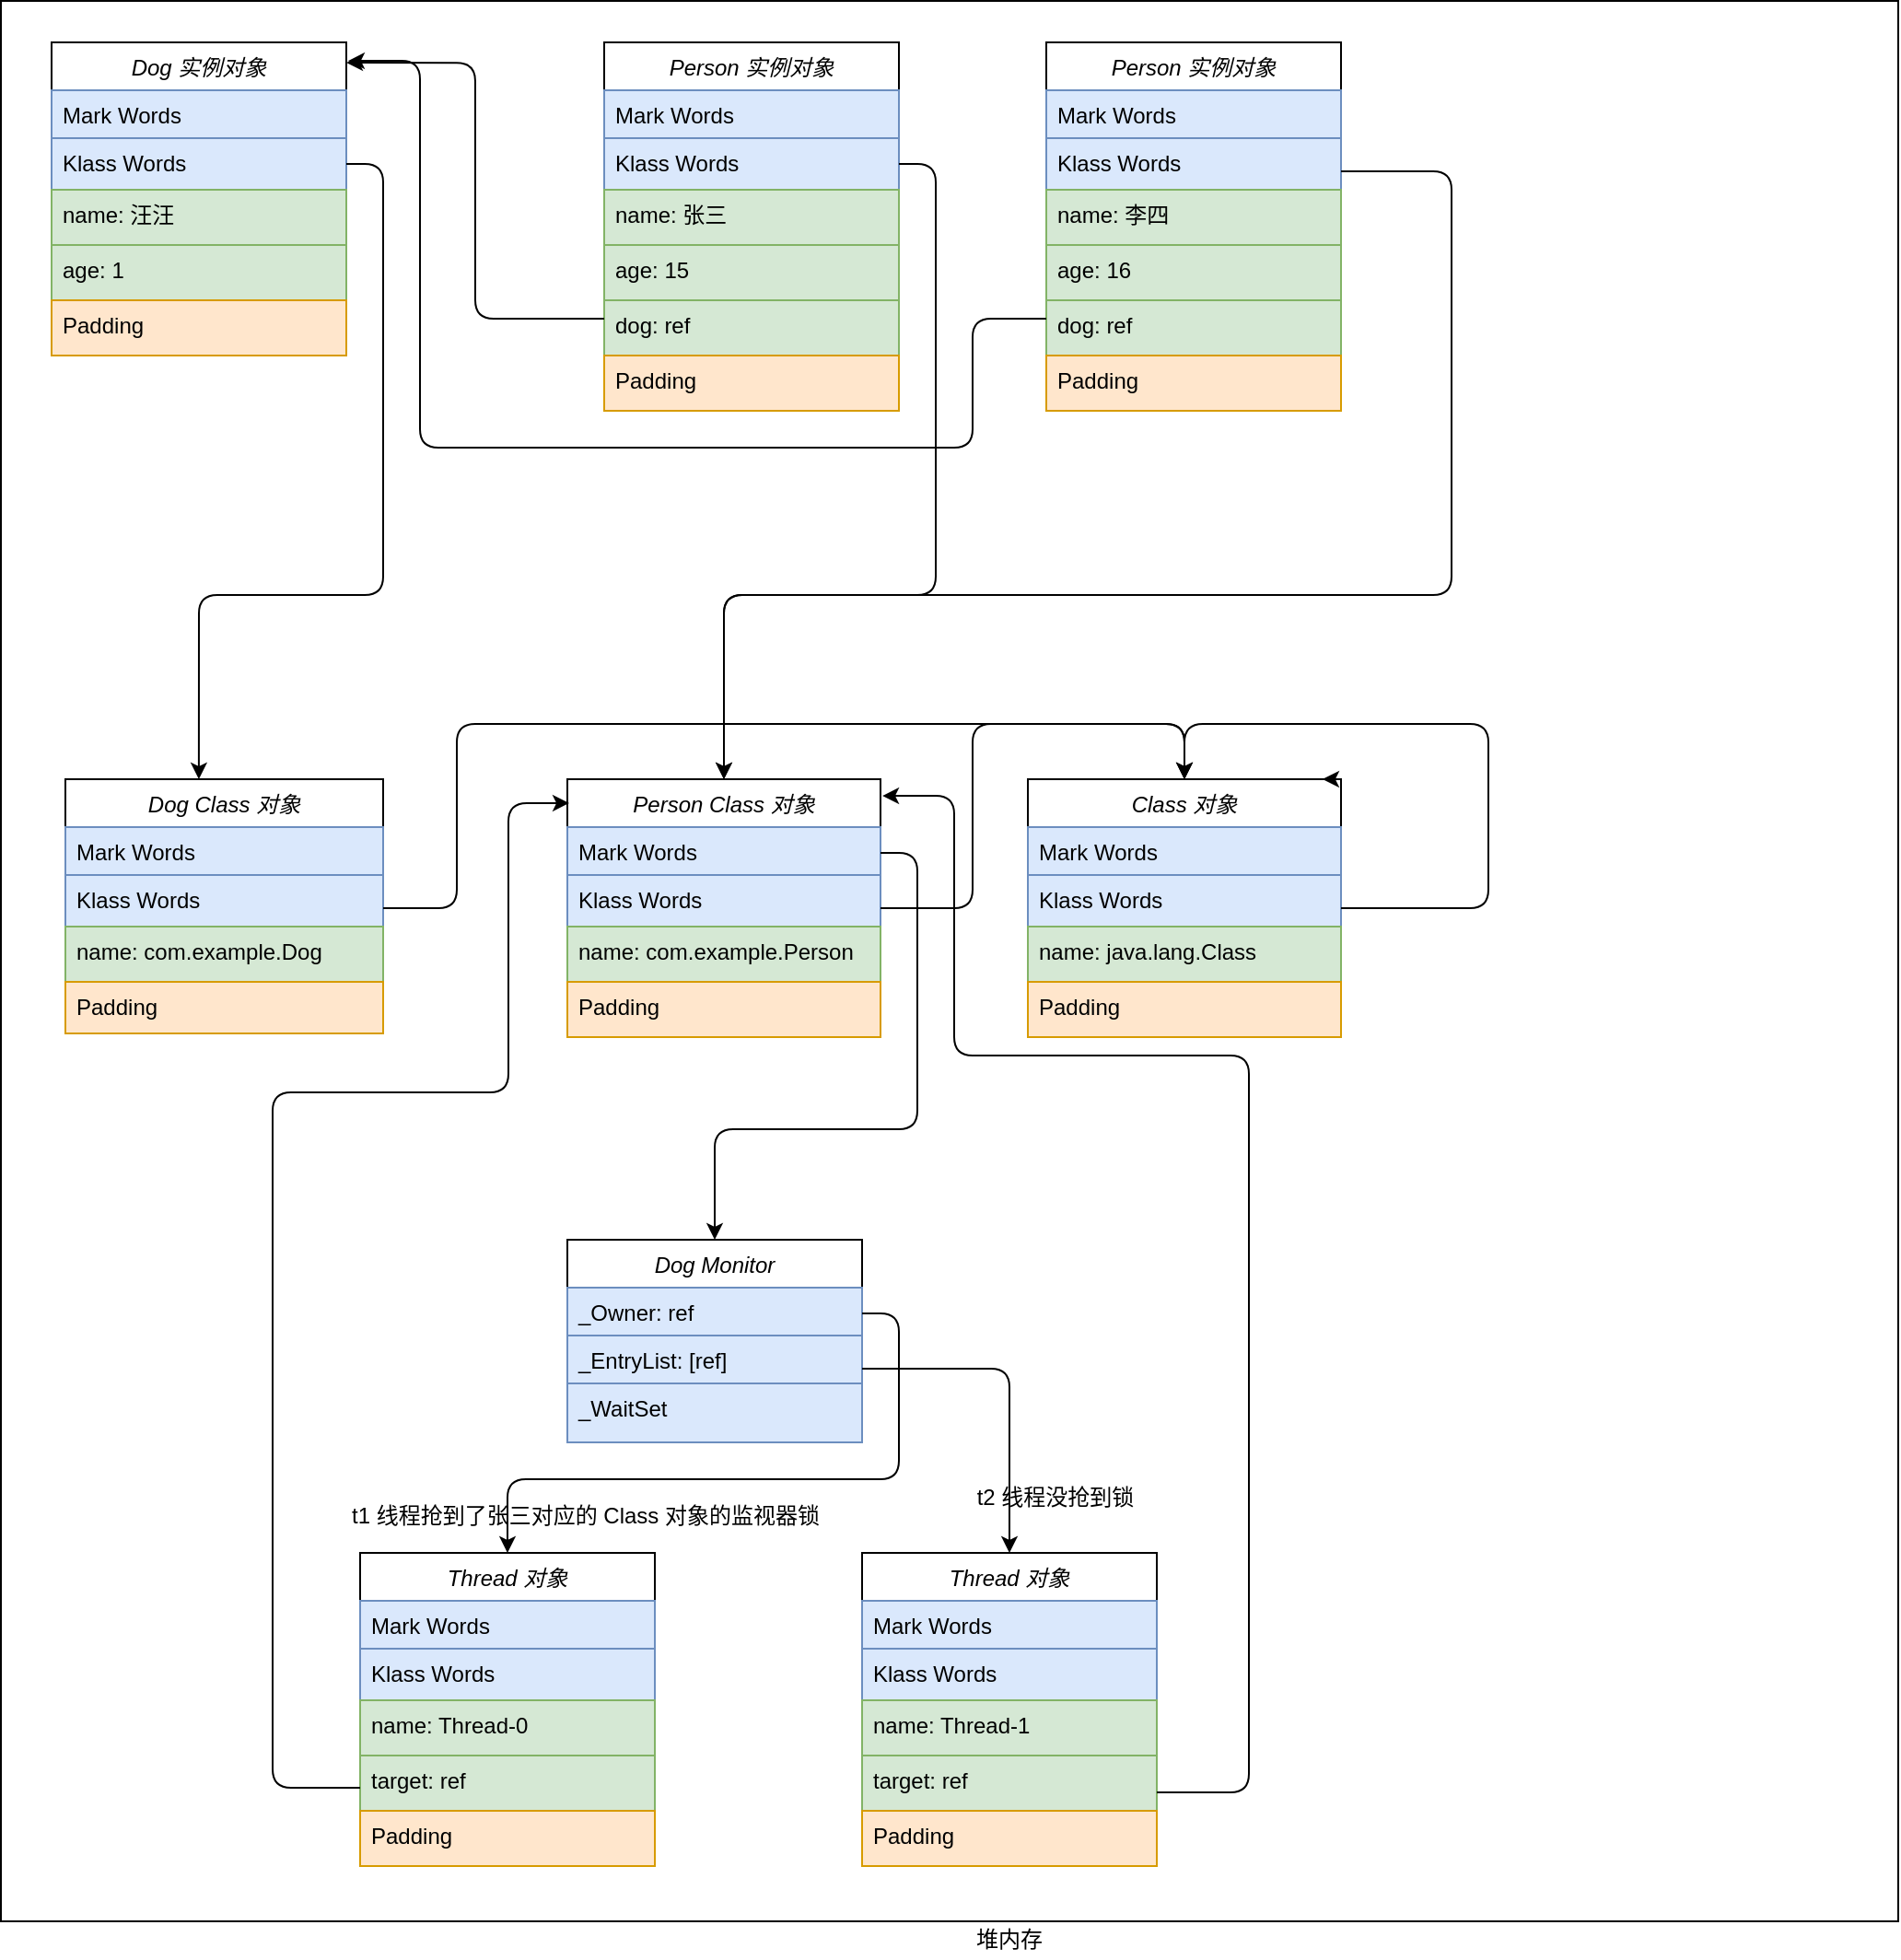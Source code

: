 <mxfile version="13.1.14" type="device" pages="2"><diagram id="DBVxF_tKTgpwkhZDailT" name="Page-2"><mxGraphModel dx="1102" dy="533" grid="1" gridSize="10" guides="1" tooltips="1" connect="1" arrows="1" fold="1" page="1" pageScale="1" pageWidth="1600" pageHeight="900" math="0" shadow="0"><root><mxCell id="lHelHsnZT-BcG7yWM8ZW-0"/><mxCell id="lHelHsnZT-BcG7yWM8ZW-1" parent="lHelHsnZT-BcG7yWM8ZW-0"/><mxCell id="lHelHsnZT-BcG7yWM8ZW-10" value="" style="rounded=0;whiteSpace=wrap;html=1;rotation=90;" parent="lHelHsnZT-BcG7yWM8ZW-1" vertex="1"><mxGeometry x="276.25" y="43.75" width="1042.5" height="1030" as="geometry"/></mxCell><mxCell id="nq__p9gzCYhoMsoxMmP9-8" value="Person 实例对象" style="swimlane;fontStyle=2;align=center;verticalAlign=top;childLayout=stackLayout;horizontal=1;startSize=26;horizontalStack=0;resizeParent=1;resizeLast=0;collapsible=1;marginBottom=0;rounded=0;shadow=0;strokeWidth=1;" parent="lHelHsnZT-BcG7yWM8ZW-1" vertex="1"><mxGeometry x="610" y="60" width="160" height="200" as="geometry"><mxRectangle x="230" y="140" width="160" height="26" as="alternateBounds"/></mxGeometry></mxCell><mxCell id="nq__p9gzCYhoMsoxMmP9-9" value="Mark Words" style="text;align=left;verticalAlign=top;spacingLeft=4;spacingRight=4;overflow=hidden;rotatable=0;points=[[0,0.5],[1,0.5]];portConstraint=eastwest;fillColor=#dae8fc;strokeColor=#6c8ebf;" parent="nq__p9gzCYhoMsoxMmP9-8" vertex="1"><mxGeometry y="26" width="160" height="26" as="geometry"/></mxCell><mxCell id="nq__p9gzCYhoMsoxMmP9-10" value="Klass Words" style="text;align=left;verticalAlign=top;spacingLeft=4;spacingRight=4;overflow=hidden;rotatable=0;points=[[0,0.5],[1,0.5]];portConstraint=eastwest;rounded=0;shadow=0;html=0;fillColor=#dae8fc;strokeColor=#6c8ebf;" parent="nq__p9gzCYhoMsoxMmP9-8" vertex="1"><mxGeometry y="52" width="160" height="28" as="geometry"/></mxCell><mxCell id="nq__p9gzCYhoMsoxMmP9-11" value="name: 张三" style="text;align=left;verticalAlign=top;spacingLeft=4;spacingRight=4;overflow=hidden;rotatable=0;points=[[0,0.5],[1,0.5]];portConstraint=eastwest;fillColor=#d5e8d4;strokeColor=#82b366;" parent="nq__p9gzCYhoMsoxMmP9-8" vertex="1"><mxGeometry y="80" width="160" height="30" as="geometry"/></mxCell><mxCell id="VQSn1GvNq1iIDGADg64m-19" value="Person 实例对象" style="swimlane;fontStyle=2;align=center;verticalAlign=top;childLayout=stackLayout;horizontal=1;startSize=26;horizontalStack=0;resizeParent=1;resizeLast=0;collapsible=1;marginBottom=0;rounded=0;shadow=0;strokeWidth=1;" vertex="1" parent="lHelHsnZT-BcG7yWM8ZW-1"><mxGeometry x="850" y="60" width="160" height="200" as="geometry"><mxRectangle x="230" y="140" width="160" height="26" as="alternateBounds"/></mxGeometry></mxCell><mxCell id="VQSn1GvNq1iIDGADg64m-20" value="Mark Words" style="text;align=left;verticalAlign=top;spacingLeft=4;spacingRight=4;overflow=hidden;rotatable=0;points=[[0,0.5],[1,0.5]];portConstraint=eastwest;fillColor=#dae8fc;strokeColor=#6c8ebf;" vertex="1" parent="VQSn1GvNq1iIDGADg64m-19"><mxGeometry y="26" width="160" height="26" as="geometry"/></mxCell><mxCell id="VQSn1GvNq1iIDGADg64m-21" value="Klass Words" style="text;align=left;verticalAlign=top;spacingLeft=4;spacingRight=4;overflow=hidden;rotatable=0;points=[[0,0.5],[1,0.5]];portConstraint=eastwest;rounded=0;shadow=0;html=0;fillColor=#dae8fc;strokeColor=#6c8ebf;" vertex="1" parent="VQSn1GvNq1iIDGADg64m-19"><mxGeometry y="52" width="160" height="28" as="geometry"/></mxCell><mxCell id="VQSn1GvNq1iIDGADg64m-22" value="name: 李四" style="text;align=left;verticalAlign=top;spacingLeft=4;spacingRight=4;overflow=hidden;rotatable=0;points=[[0,0.5],[1,0.5]];portConstraint=eastwest;fillColor=#d5e8d4;strokeColor=#82b366;" vertex="1" parent="VQSn1GvNq1iIDGADg64m-19"><mxGeometry y="80" width="160" height="30" as="geometry"/></mxCell><mxCell id="lHelHsnZT-BcG7yWM8ZW-30" value="堆内存" style="text;html=1;strokeColor=none;fillColor=none;align=center;verticalAlign=middle;whiteSpace=wrap;rounded=0;" parent="lHelHsnZT-BcG7yWM8ZW-1" vertex="1"><mxGeometry x="800" y="1080" width="60" height="20" as="geometry"/></mxCell><mxCell id="nq__p9gzCYhoMsoxMmP9-0" value="Dog 实例对象" style="swimlane;fontStyle=2;align=center;verticalAlign=top;childLayout=stackLayout;horizontal=1;startSize=26;horizontalStack=0;resizeParent=1;resizeLast=0;collapsible=1;marginBottom=0;rounded=0;shadow=0;strokeWidth=1;" parent="lHelHsnZT-BcG7yWM8ZW-1" vertex="1"><mxGeometry x="310" y="60" width="160" height="170" as="geometry"><mxRectangle x="230" y="140" width="160" height="26" as="alternateBounds"/></mxGeometry></mxCell><mxCell id="nq__p9gzCYhoMsoxMmP9-1" value="Mark Words" style="text;align=left;verticalAlign=top;spacingLeft=4;spacingRight=4;overflow=hidden;rotatable=0;points=[[0,0.5],[1,0.5]];portConstraint=eastwest;fillColor=#dae8fc;strokeColor=#6c8ebf;" parent="nq__p9gzCYhoMsoxMmP9-0" vertex="1"><mxGeometry y="26" width="160" height="26" as="geometry"/></mxCell><mxCell id="nq__p9gzCYhoMsoxMmP9-2" value="Klass Words" style="text;align=left;verticalAlign=top;spacingLeft=4;spacingRight=4;overflow=hidden;rotatable=0;points=[[0,0.5],[1,0.5]];portConstraint=eastwest;rounded=0;shadow=0;html=0;fillColor=#dae8fc;strokeColor=#6c8ebf;" parent="nq__p9gzCYhoMsoxMmP9-0" vertex="1"><mxGeometry y="52" width="160" height="28" as="geometry"/></mxCell><mxCell id="E8GZ65CvNSvYNaj-9JMb-7" value="name: 汪汪" style="text;align=left;verticalAlign=top;spacingLeft=4;spacingRight=4;overflow=hidden;rotatable=0;points=[[0,0.5],[1,0.5]];portConstraint=eastwest;fillColor=#d5e8d4;strokeColor=#82b366;" parent="lHelHsnZT-BcG7yWM8ZW-1" vertex="1"><mxGeometry x="310" y="140" width="160" height="30" as="geometry"/></mxCell><mxCell id="E8GZ65CvNSvYNaj-9JMb-9" value="age: 1" style="text;align=left;verticalAlign=top;spacingLeft=4;spacingRight=4;overflow=hidden;rotatable=0;points=[[0,0.5],[1,0.5]];portConstraint=eastwest;fillColor=#d5e8d4;strokeColor=#82b366;" parent="lHelHsnZT-BcG7yWM8ZW-1" vertex="1"><mxGeometry x="310" y="170" width="160" height="30" as="geometry"/></mxCell><mxCell id="E8GZ65CvNSvYNaj-9JMb-10" value="Padding" style="text;align=left;verticalAlign=top;spacingLeft=4;spacingRight=4;overflow=hidden;rotatable=0;points=[[0,0.5],[1,0.5]];portConstraint=eastwest;fillColor=#ffe6cc;strokeColor=#d79b00;" parent="lHelHsnZT-BcG7yWM8ZW-1" vertex="1"><mxGeometry x="310" y="200" width="160" height="30" as="geometry"/></mxCell><mxCell id="E8GZ65CvNSvYNaj-9JMb-11" value="age: 15" style="text;align=left;verticalAlign=top;spacingLeft=4;spacingRight=4;overflow=hidden;rotatable=0;points=[[0,0.5],[1,0.5]];portConstraint=eastwest;fillColor=#d5e8d4;strokeColor=#82b366;" parent="lHelHsnZT-BcG7yWM8ZW-1" vertex="1"><mxGeometry x="610" y="170" width="160" height="30" as="geometry"/></mxCell><mxCell id="E8GZ65CvNSvYNaj-9JMb-12" value="dog: ref" style="text;align=left;verticalAlign=top;spacingLeft=4;spacingRight=4;overflow=hidden;rotatable=0;points=[[0,0.5],[1,0.5]];portConstraint=eastwest;fillColor=#d5e8d4;strokeColor=#82b366;" parent="lHelHsnZT-BcG7yWM8ZW-1" vertex="1"><mxGeometry x="610" y="200" width="160" height="30" as="geometry"/></mxCell><mxCell id="E8GZ65CvNSvYNaj-9JMb-13" value="Padding" style="text;align=left;verticalAlign=top;spacingLeft=4;spacingRight=4;overflow=hidden;rotatable=0;points=[[0,0.5],[1,0.5]];portConstraint=eastwest;fillColor=#ffe6cc;strokeColor=#d79b00;" parent="lHelHsnZT-BcG7yWM8ZW-1" vertex="1"><mxGeometry x="610" y="230" width="160" height="30" as="geometry"/></mxCell><mxCell id="VQSn1GvNq1iIDGADg64m-2" value="Dog Class 对象" style="swimlane;fontStyle=2;align=center;verticalAlign=top;childLayout=stackLayout;horizontal=1;startSize=26;horizontalStack=0;resizeParent=1;resizeLast=0;collapsible=1;marginBottom=0;rounded=0;shadow=0;strokeWidth=1;" vertex="1" parent="lHelHsnZT-BcG7yWM8ZW-1"><mxGeometry x="317.5" y="460" width="172.5" height="110" as="geometry"><mxRectangle x="230" y="140" width="160" height="26" as="alternateBounds"/></mxGeometry></mxCell><mxCell id="VQSn1GvNq1iIDGADg64m-3" value="Mark Words" style="text;align=left;verticalAlign=top;spacingLeft=4;spacingRight=4;overflow=hidden;rotatable=0;points=[[0,0.5],[1,0.5]];portConstraint=eastwest;fillColor=#dae8fc;strokeColor=#6c8ebf;" vertex="1" parent="VQSn1GvNq1iIDGADg64m-2"><mxGeometry y="26" width="172.5" height="26" as="geometry"/></mxCell><mxCell id="VQSn1GvNq1iIDGADg64m-5" value="Klass Words" style="text;align=left;verticalAlign=top;spacingLeft=4;spacingRight=4;overflow=hidden;rotatable=0;points=[[0,0.5],[1,0.5]];portConstraint=eastwest;fillColor=#dae8fc;strokeColor=#6c8ebf;" vertex="1" parent="VQSn1GvNq1iIDGADg64m-2"><mxGeometry y="52" width="172.5" height="30" as="geometry"/></mxCell><mxCell id="VQSn1GvNq1iIDGADg64m-6" value="name: com.example.Dog" style="text;align=left;verticalAlign=top;spacingLeft=4;spacingRight=4;overflow=hidden;rotatable=0;points=[[0,0.5],[1,0.5]];portConstraint=eastwest;fillColor=#d5e8d4;strokeColor=#82b366;" vertex="1" parent="lHelHsnZT-BcG7yWM8ZW-1"><mxGeometry x="317.5" y="540" width="172.5" height="30" as="geometry"/></mxCell><mxCell id="VQSn1GvNq1iIDGADg64m-11" value="Person Class 对象" style="swimlane;fontStyle=2;align=center;verticalAlign=top;childLayout=stackLayout;horizontal=1;startSize=26;horizontalStack=0;resizeParent=1;resizeLast=0;collapsible=1;marginBottom=0;rounded=0;shadow=0;strokeWidth=1;" vertex="1" parent="lHelHsnZT-BcG7yWM8ZW-1"><mxGeometry x="590" y="460" width="170" height="110" as="geometry"><mxRectangle x="230" y="140" width="160" height="26" as="alternateBounds"/></mxGeometry></mxCell><mxCell id="VQSn1GvNq1iIDGADg64m-12" value="Mark Words" style="text;align=left;verticalAlign=top;spacingLeft=4;spacingRight=4;overflow=hidden;rotatable=0;points=[[0,0.5],[1,0.5]];portConstraint=eastwest;fillColor=#dae8fc;strokeColor=#6c8ebf;" vertex="1" parent="VQSn1GvNq1iIDGADg64m-11"><mxGeometry y="26" width="170" height="26" as="geometry"/></mxCell><mxCell id="VQSn1GvNq1iIDGADg64m-13" value="Klass Words" style="text;align=left;verticalAlign=top;spacingLeft=4;spacingRight=4;overflow=hidden;rotatable=0;points=[[0,0.5],[1,0.5]];portConstraint=eastwest;fillColor=#dae8fc;strokeColor=#6c8ebf;" vertex="1" parent="VQSn1GvNq1iIDGADg64m-11"><mxGeometry y="52" width="170" height="30" as="geometry"/></mxCell><mxCell id="VQSn1GvNq1iIDGADg64m-14" value="name: com.example.Person" style="text;align=left;verticalAlign=top;spacingLeft=4;spacingRight=4;overflow=hidden;rotatable=0;points=[[0,0.5],[1,0.5]];portConstraint=eastwest;fillColor=#d5e8d4;strokeColor=#82b366;" vertex="1" parent="lHelHsnZT-BcG7yWM8ZW-1"><mxGeometry x="590" y="540" width="170" height="30" as="geometry"/></mxCell><mxCell id="VQSn1GvNq1iIDGADg64m-23" value="age: 16" style="text;align=left;verticalAlign=top;spacingLeft=4;spacingRight=4;overflow=hidden;rotatable=0;points=[[0,0.5],[1,0.5]];portConstraint=eastwest;fillColor=#d5e8d4;strokeColor=#82b366;" vertex="1" parent="lHelHsnZT-BcG7yWM8ZW-1"><mxGeometry x="850" y="170" width="160" height="30" as="geometry"/></mxCell><mxCell id="VQSn1GvNq1iIDGADg64m-24" value="dog: ref" style="text;align=left;verticalAlign=top;spacingLeft=4;spacingRight=4;overflow=hidden;rotatable=0;points=[[0,0.5],[1,0.5]];portConstraint=eastwest;fillColor=#d5e8d4;strokeColor=#82b366;" vertex="1" parent="lHelHsnZT-BcG7yWM8ZW-1"><mxGeometry x="850" y="200" width="160" height="30" as="geometry"/></mxCell><mxCell id="VQSn1GvNq1iIDGADg64m-25" value="Padding" style="text;align=left;verticalAlign=top;spacingLeft=4;spacingRight=4;overflow=hidden;rotatable=0;points=[[0,0.5],[1,0.5]];portConstraint=eastwest;fillColor=#ffe6cc;strokeColor=#d79b00;" vertex="1" parent="lHelHsnZT-BcG7yWM8ZW-1"><mxGeometry x="850" y="230" width="160" height="30" as="geometry"/></mxCell><mxCell id="VQSn1GvNq1iIDGADg64m-26" value="" style="edgeStyle=segmentEdgeStyle;endArrow=classic;html=1;entryX=1;entryY=0.065;entryDx=0;entryDy=0;entryPerimeter=0;exitX=0;exitY=0.75;exitDx=0;exitDy=0;" edge="1" parent="lHelHsnZT-BcG7yWM8ZW-1" source="nq__p9gzCYhoMsoxMmP9-8" target="nq__p9gzCYhoMsoxMmP9-0"><mxGeometry width="50" height="50" relative="1" as="geometry"><mxPoint x="510" y="220" as="sourcePoint"/><mxPoint x="560" y="170" as="targetPoint"/><Array as="points"><mxPoint x="540" y="210"/><mxPoint x="540" y="71"/></Array></mxGeometry></mxCell><mxCell id="VQSn1GvNq1iIDGADg64m-27" value="" style="edgeStyle=segmentEdgeStyle;endArrow=classic;html=1;entryX=1.006;entryY=0.059;entryDx=0;entryDy=0;entryPerimeter=0;exitX=0;exitY=0.75;exitDx=0;exitDy=0;" edge="1" parent="lHelHsnZT-BcG7yWM8ZW-1" source="VQSn1GvNq1iIDGADg64m-19" target="nq__p9gzCYhoMsoxMmP9-0"><mxGeometry width="50" height="50" relative="1" as="geometry"><mxPoint x="680" y="330" as="sourcePoint"/><mxPoint x="730" y="280" as="targetPoint"/><Array as="points"><mxPoint x="810" y="210"/><mxPoint x="810" y="280"/><mxPoint x="510" y="280"/><mxPoint x="510" y="70"/></Array></mxGeometry></mxCell><mxCell id="VQSn1GvNq1iIDGADg64m-28" value="" style="edgeStyle=segmentEdgeStyle;endArrow=classic;html=1;exitX=1;exitY=0.5;exitDx=0;exitDy=0;entryX=0.42;entryY=0;entryDx=0;entryDy=0;entryPerimeter=0;" edge="1" parent="lHelHsnZT-BcG7yWM8ZW-1" source="nq__p9gzCYhoMsoxMmP9-2" target="VQSn1GvNq1iIDGADg64m-2"><mxGeometry width="50" height="50" relative="1" as="geometry"><mxPoint x="710" y="390" as="sourcePoint"/><mxPoint x="760" y="340" as="targetPoint"/><Array as="points"><mxPoint x="490" y="126"/><mxPoint x="490" y="360"/><mxPoint x="390" y="360"/></Array></mxGeometry></mxCell><mxCell id="VQSn1GvNq1iIDGADg64m-29" value="" style="edgeStyle=segmentEdgeStyle;endArrow=classic;html=1;exitX=1;exitY=0.5;exitDx=0;exitDy=0;entryX=0.5;entryY=0;entryDx=0;entryDy=0;" edge="1" parent="lHelHsnZT-BcG7yWM8ZW-1" source="nq__p9gzCYhoMsoxMmP9-10" target="VQSn1GvNq1iIDGADg64m-11"><mxGeometry width="50" height="50" relative="1" as="geometry"><mxPoint x="795" y="350" as="sourcePoint"/><mxPoint x="840" y="300" as="targetPoint"/><Array as="points"><mxPoint x="790" y="126"/><mxPoint x="790" y="360"/><mxPoint x="675" y="360"/></Array></mxGeometry></mxCell><mxCell id="VQSn1GvNq1iIDGADg64m-30" value="" style="edgeStyle=segmentEdgeStyle;endArrow=classic;html=1;entryX=0.5;entryY=0;entryDx=0;entryDy=0;" edge="1" parent="lHelHsnZT-BcG7yWM8ZW-1" target="VQSn1GvNq1iIDGADg64m-11"><mxGeometry width="50" height="50" relative="1" as="geometry"><mxPoint x="1010" y="130" as="sourcePoint"/><mxPoint x="1060" y="80" as="targetPoint"/><Array as="points"><mxPoint x="1070" y="130"/><mxPoint x="1070" y="360"/><mxPoint x="675" y="360"/></Array></mxGeometry></mxCell><mxCell id="VQSn1GvNq1iIDGADg64m-31" value="Padding" style="text;align=left;verticalAlign=top;spacingLeft=4;spacingRight=4;overflow=hidden;rotatable=0;points=[[0,0.5],[1,0.5]];portConstraint=eastwest;rounded=0;shadow=0;html=0;fillColor=#ffe6cc;strokeColor=#d79b00;" vertex="1" parent="lHelHsnZT-BcG7yWM8ZW-1"><mxGeometry x="317.5" y="570" width="172.5" height="28" as="geometry"/></mxCell><mxCell id="VQSn1GvNq1iIDGADg64m-32" value="Padding" style="text;align=left;verticalAlign=top;spacingLeft=4;spacingRight=4;overflow=hidden;rotatable=0;points=[[0,0.5],[1,0.5]];portConstraint=eastwest;fillColor=#ffe6cc;strokeColor=#d79b00;" vertex="1" parent="lHelHsnZT-BcG7yWM8ZW-1"><mxGeometry x="590" y="570" width="170" height="30" as="geometry"/></mxCell><mxCell id="VQSn1GvNq1iIDGADg64m-33" value="Class 对象" style="swimlane;fontStyle=2;align=center;verticalAlign=top;childLayout=stackLayout;horizontal=1;startSize=26;horizontalStack=0;resizeParent=1;resizeLast=0;collapsible=1;marginBottom=0;rounded=0;shadow=0;strokeWidth=1;" vertex="1" parent="lHelHsnZT-BcG7yWM8ZW-1"><mxGeometry x="840" y="460" width="170" height="110" as="geometry"><mxRectangle x="230" y="140" width="160" height="26" as="alternateBounds"/></mxGeometry></mxCell><mxCell id="VQSn1GvNq1iIDGADg64m-34" value="Mark Words" style="text;align=left;verticalAlign=top;spacingLeft=4;spacingRight=4;overflow=hidden;rotatable=0;points=[[0,0.5],[1,0.5]];portConstraint=eastwest;fillColor=#dae8fc;strokeColor=#6c8ebf;" vertex="1" parent="VQSn1GvNq1iIDGADg64m-33"><mxGeometry y="26" width="170" height="26" as="geometry"/></mxCell><mxCell id="VQSn1GvNq1iIDGADg64m-35" value="Klass Words" style="text;align=left;verticalAlign=top;spacingLeft=4;spacingRight=4;overflow=hidden;rotatable=0;points=[[0,0.5],[1,0.5]];portConstraint=eastwest;fillColor=#dae8fc;strokeColor=#6c8ebf;" vertex="1" parent="VQSn1GvNq1iIDGADg64m-33"><mxGeometry y="52" width="170" height="30" as="geometry"/></mxCell><mxCell id="VQSn1GvNq1iIDGADg64m-36" value="name: java.lang.Class" style="text;align=left;verticalAlign=top;spacingLeft=4;spacingRight=4;overflow=hidden;rotatable=0;points=[[0,0.5],[1,0.5]];portConstraint=eastwest;fillColor=#d5e8d4;strokeColor=#82b366;" vertex="1" parent="lHelHsnZT-BcG7yWM8ZW-1"><mxGeometry x="840" y="540" width="170" height="30" as="geometry"/></mxCell><mxCell id="VQSn1GvNq1iIDGADg64m-37" value="Padding" style="text;align=left;verticalAlign=top;spacingLeft=4;spacingRight=4;overflow=hidden;rotatable=0;points=[[0,0.5],[1,0.5]];portConstraint=eastwest;fillColor=#ffe6cc;strokeColor=#d79b00;" vertex="1" parent="lHelHsnZT-BcG7yWM8ZW-1"><mxGeometry x="840" y="570" width="170" height="30" as="geometry"/></mxCell><mxCell id="VQSn1GvNq1iIDGADg64m-38" value="" style="edgeStyle=segmentEdgeStyle;endArrow=classic;html=1;entryX=0.5;entryY=0;entryDx=0;entryDy=0;" edge="1" parent="lHelHsnZT-BcG7yWM8ZW-1" target="VQSn1GvNq1iIDGADg64m-33"><mxGeometry width="50" height="50" relative="1" as="geometry"><mxPoint x="490" y="530" as="sourcePoint"/><mxPoint x="540" y="480" as="targetPoint"/><Array as="points"><mxPoint x="530" y="530"/><mxPoint x="530" y="430"/><mxPoint x="925" y="430"/></Array></mxGeometry></mxCell><mxCell id="VQSn1GvNq1iIDGADg64m-39" value="" style="edgeStyle=segmentEdgeStyle;endArrow=classic;html=1;entryX=0.5;entryY=0;entryDx=0;entryDy=0;" edge="1" parent="lHelHsnZT-BcG7yWM8ZW-1" target="VQSn1GvNq1iIDGADg64m-33"><mxGeometry width="50" height="50" relative="1" as="geometry"><mxPoint x="760" y="530" as="sourcePoint"/><mxPoint x="810" y="480" as="targetPoint"/><Array as="points"><mxPoint x="810" y="530"/><mxPoint x="810" y="430"/><mxPoint x="925" y="430"/></Array></mxGeometry></mxCell><mxCell id="VQSn1GvNq1iIDGADg64m-40" value="" style="edgeStyle=segmentEdgeStyle;endArrow=classic;html=1;entryX=0.5;entryY=0;entryDx=0;entryDy=0;" edge="1" parent="lHelHsnZT-BcG7yWM8ZW-1" target="VQSn1GvNq1iIDGADg64m-33"><mxGeometry width="50" height="50" relative="1" as="geometry"><mxPoint x="1010" y="530" as="sourcePoint"/><mxPoint x="1060" y="480" as="targetPoint"/><Array as="points"><mxPoint x="1090" y="530"/><mxPoint x="1090" y="430"/><mxPoint x="925" y="430"/></Array></mxGeometry></mxCell><mxCell id="VQSn1GvNq1iIDGADg64m-46" value="Dog Monitor" style="swimlane;fontStyle=2;align=center;verticalAlign=top;childLayout=stackLayout;horizontal=1;startSize=26;horizontalStack=0;resizeParent=1;resizeLast=0;collapsible=1;marginBottom=0;rounded=0;shadow=0;strokeWidth=1;" vertex="1" parent="lHelHsnZT-BcG7yWM8ZW-1"><mxGeometry x="590" y="710" width="160" height="110" as="geometry"><mxRectangle x="230" y="140" width="160" height="26" as="alternateBounds"/></mxGeometry></mxCell><mxCell id="VQSn1GvNq1iIDGADg64m-47" value="_Owner: ref" style="text;align=left;verticalAlign=top;spacingLeft=4;spacingRight=4;overflow=hidden;rotatable=0;points=[[0,0.5],[1,0.5]];portConstraint=eastwest;fillColor=#dae8fc;strokeColor=#6c8ebf;" vertex="1" parent="VQSn1GvNq1iIDGADg64m-46"><mxGeometry y="26" width="160" height="26" as="geometry"/></mxCell><mxCell id="VQSn1GvNq1iIDGADg64m-48" value="_EntryList: [ref]" style="text;align=left;verticalAlign=top;spacingLeft=4;spacingRight=4;overflow=hidden;rotatable=0;points=[[0,0.5],[1,0.5]];portConstraint=eastwest;rounded=0;shadow=0;html=0;fillColor=#dae8fc;strokeColor=#6c8ebf;" vertex="1" parent="VQSn1GvNq1iIDGADg64m-46"><mxGeometry y="52" width="160" height="26" as="geometry"/></mxCell><mxCell id="VQSn1GvNq1iIDGADg64m-49" value="_WaitSet" style="text;align=left;verticalAlign=top;spacingLeft=4;spacingRight=4;overflow=hidden;rotatable=0;points=[[0,0.5],[1,0.5]];portConstraint=eastwest;rounded=0;shadow=0;html=0;fillColor=#dae8fc;strokeColor=#6c8ebf;" vertex="1" parent="VQSn1GvNq1iIDGADg64m-46"><mxGeometry y="78" width="160" height="32" as="geometry"/></mxCell><mxCell id="VQSn1GvNq1iIDGADg64m-55" value="" style="edgeStyle=segmentEdgeStyle;endArrow=classic;html=1;entryX=0.5;entryY=0;entryDx=0;entryDy=0;" edge="1" parent="lHelHsnZT-BcG7yWM8ZW-1" target="VQSn1GvNq1iIDGADg64m-46"><mxGeometry width="50" height="50" relative="1" as="geometry"><mxPoint x="760" y="500" as="sourcePoint"/><mxPoint x="810" y="450" as="targetPoint"/><Array as="points"><mxPoint x="780" y="500"/><mxPoint x="780" y="650"/><mxPoint x="670" y="650"/></Array></mxGeometry></mxCell><mxCell id="VQSn1GvNq1iIDGADg64m-58" value="Thread 对象" style="swimlane;fontStyle=2;align=center;verticalAlign=top;childLayout=stackLayout;horizontal=1;startSize=26;horizontalStack=0;resizeParent=1;resizeLast=0;collapsible=1;marginBottom=0;rounded=0;shadow=0;strokeWidth=1;" vertex="1" parent="lHelHsnZT-BcG7yWM8ZW-1"><mxGeometry x="477.5" y="880" width="160" height="170" as="geometry"><mxRectangle x="230" y="140" width="160" height="26" as="alternateBounds"/></mxGeometry></mxCell><mxCell id="VQSn1GvNq1iIDGADg64m-59" value="Mark Words" style="text;align=left;verticalAlign=top;spacingLeft=4;spacingRight=4;overflow=hidden;rotatable=0;points=[[0,0.5],[1,0.5]];portConstraint=eastwest;fillColor=#dae8fc;strokeColor=#6c8ebf;" vertex="1" parent="VQSn1GvNq1iIDGADg64m-58"><mxGeometry y="26" width="160" height="26" as="geometry"/></mxCell><mxCell id="VQSn1GvNq1iIDGADg64m-60" value="Klass Words" style="text;align=left;verticalAlign=top;spacingLeft=4;spacingRight=4;overflow=hidden;rotatable=0;points=[[0,0.5],[1,0.5]];portConstraint=eastwest;rounded=0;shadow=0;html=0;fillColor=#dae8fc;strokeColor=#6c8ebf;" vertex="1" parent="VQSn1GvNq1iIDGADg64m-58"><mxGeometry y="52" width="160" height="28" as="geometry"/></mxCell><mxCell id="VQSn1GvNq1iIDGADg64m-61" value="name: Thread-0" style="text;align=left;verticalAlign=top;spacingLeft=4;spacingRight=4;overflow=hidden;rotatable=0;points=[[0,0.5],[1,0.5]];portConstraint=eastwest;rounded=0;shadow=0;html=0;fillColor=#d5e8d4;strokeColor=#82b366;" vertex="1" parent="lHelHsnZT-BcG7yWM8ZW-1"><mxGeometry x="477.5" y="960" width="160" height="30" as="geometry"/></mxCell><mxCell id="VQSn1GvNq1iIDGADg64m-62" value="target: ref" style="text;align=left;verticalAlign=top;spacingLeft=4;spacingRight=4;overflow=hidden;rotatable=0;points=[[0,0.5],[1,0.5]];portConstraint=eastwest;rounded=0;shadow=0;html=0;fillColor=#d5e8d4;strokeColor=#82b366;" vertex="1" parent="lHelHsnZT-BcG7yWM8ZW-1"><mxGeometry x="477.5" y="990" width="160" height="30" as="geometry"/></mxCell><mxCell id="VQSn1GvNq1iIDGADg64m-63" value="Padding" style="text;align=left;verticalAlign=top;spacingLeft=4;spacingRight=4;overflow=hidden;rotatable=0;points=[[0,0.5],[1,0.5]];portConstraint=eastwest;rounded=0;shadow=0;html=0;fillColor=#ffe6cc;strokeColor=#d79b00;" vertex="1" parent="lHelHsnZT-BcG7yWM8ZW-1"><mxGeometry x="477.5" y="1020" width="160" height="30" as="geometry"/></mxCell><mxCell id="VQSn1GvNq1iIDGADg64m-64" value="Thread 对象" style="swimlane;fontStyle=2;align=center;verticalAlign=top;childLayout=stackLayout;horizontal=1;startSize=26;horizontalStack=0;resizeParent=1;resizeLast=0;collapsible=1;marginBottom=0;rounded=0;shadow=0;strokeWidth=1;" vertex="1" parent="lHelHsnZT-BcG7yWM8ZW-1"><mxGeometry x="750" y="880" width="160" height="170" as="geometry"><mxRectangle x="230" y="140" width="160" height="26" as="alternateBounds"/></mxGeometry></mxCell><mxCell id="VQSn1GvNq1iIDGADg64m-65" value="Mark Words" style="text;align=left;verticalAlign=top;spacingLeft=4;spacingRight=4;overflow=hidden;rotatable=0;points=[[0,0.5],[1,0.5]];portConstraint=eastwest;fillColor=#dae8fc;strokeColor=#6c8ebf;" vertex="1" parent="VQSn1GvNq1iIDGADg64m-64"><mxGeometry y="26" width="160" height="26" as="geometry"/></mxCell><mxCell id="VQSn1GvNq1iIDGADg64m-66" value="Klass Words" style="text;align=left;verticalAlign=top;spacingLeft=4;spacingRight=4;overflow=hidden;rotatable=0;points=[[0,0.5],[1,0.5]];portConstraint=eastwest;rounded=0;shadow=0;html=0;fillColor=#dae8fc;strokeColor=#6c8ebf;" vertex="1" parent="VQSn1GvNq1iIDGADg64m-64"><mxGeometry y="52" width="160" height="28" as="geometry"/></mxCell><mxCell id="VQSn1GvNq1iIDGADg64m-67" value="name: Thread-1" style="text;align=left;verticalAlign=top;spacingLeft=4;spacingRight=4;overflow=hidden;rotatable=0;points=[[0,0.5],[1,0.5]];portConstraint=eastwest;rounded=0;shadow=0;html=0;fillColor=#d5e8d4;strokeColor=#82b366;" vertex="1" parent="lHelHsnZT-BcG7yWM8ZW-1"><mxGeometry x="750" y="960" width="160" height="30" as="geometry"/></mxCell><mxCell id="VQSn1GvNq1iIDGADg64m-68" value="target: ref" style="text;align=left;verticalAlign=top;spacingLeft=4;spacingRight=4;overflow=hidden;rotatable=0;points=[[0,0.5],[1,0.5]];portConstraint=eastwest;rounded=0;shadow=0;html=0;fillColor=#d5e8d4;strokeColor=#82b366;" vertex="1" parent="lHelHsnZT-BcG7yWM8ZW-1"><mxGeometry x="750" y="990" width="160" height="30" as="geometry"/></mxCell><mxCell id="VQSn1GvNq1iIDGADg64m-69" value="Padding" style="text;align=left;verticalAlign=top;spacingLeft=4;spacingRight=4;overflow=hidden;rotatable=0;points=[[0,0.5],[1,0.5]];portConstraint=eastwest;rounded=0;shadow=0;html=0;fillColor=#ffe6cc;strokeColor=#d79b00;" vertex="1" parent="lHelHsnZT-BcG7yWM8ZW-1"><mxGeometry x="750" y="1020" width="160" height="30" as="geometry"/></mxCell><mxCell id="VQSn1GvNq1iIDGADg64m-70" value="" style="edgeStyle=segmentEdgeStyle;endArrow=classic;html=1;entryX=0.5;entryY=0;entryDx=0;entryDy=0;" edge="1" parent="lHelHsnZT-BcG7yWM8ZW-1" target="VQSn1GvNq1iIDGADg64m-58"><mxGeometry width="50" height="50" relative="1" as="geometry"><mxPoint x="750" y="750" as="sourcePoint"/><mxPoint x="800" y="700" as="targetPoint"/><Array as="points"><mxPoint x="770" y="750"/><mxPoint x="770" y="840"/><mxPoint x="558" y="840"/></Array></mxGeometry></mxCell><mxCell id="VQSn1GvNq1iIDGADg64m-71" value="t1 线程抢到了张三对应的 Class 对象的监视器锁" style="text;html=1;strokeColor=none;fillColor=none;align=center;verticalAlign=middle;whiteSpace=wrap;rounded=0;" vertex="1" parent="lHelHsnZT-BcG7yWM8ZW-1"><mxGeometry x="470" y="850" width="260" height="20" as="geometry"/></mxCell><mxCell id="VQSn1GvNq1iIDGADg64m-72" value="" style="edgeStyle=segmentEdgeStyle;endArrow=classic;html=1;entryX=0.5;entryY=0;entryDx=0;entryDy=0;" edge="1" parent="lHelHsnZT-BcG7yWM8ZW-1" target="VQSn1GvNq1iIDGADg64m-64"><mxGeometry width="50" height="50" relative="1" as="geometry"><mxPoint x="750" y="780" as="sourcePoint"/><mxPoint x="800" y="730" as="targetPoint"/></mxGeometry></mxCell><mxCell id="VQSn1GvNq1iIDGADg64m-73" value="t2 线程没抢到锁" style="text;html=1;strokeColor=none;fillColor=none;align=center;verticalAlign=middle;whiteSpace=wrap;rounded=0;" vertex="1" parent="lHelHsnZT-BcG7yWM8ZW-1"><mxGeometry x="810" y="840" width="90" height="20" as="geometry"/></mxCell><mxCell id="VQSn1GvNq1iIDGADg64m-76" value="" style="edgeStyle=segmentEdgeStyle;endArrow=classic;html=1;entryX=1.006;entryY=0.082;entryDx=0;entryDy=0;entryPerimeter=0;" edge="1" parent="lHelHsnZT-BcG7yWM8ZW-1" target="VQSn1GvNq1iIDGADg64m-11"><mxGeometry width="50" height="50" relative="1" as="geometry"><mxPoint x="910" y="1010" as="sourcePoint"/><mxPoint x="960" y="960" as="targetPoint"/><Array as="points"><mxPoint x="960" y="1010"/><mxPoint x="960" y="610"/><mxPoint x="800" y="610"/><mxPoint x="800" y="469"/></Array></mxGeometry></mxCell><mxCell id="VQSn1GvNq1iIDGADg64m-77" style="edgeStyle=orthogonalEdgeStyle;rounded=0;orthogonalLoop=1;jettySize=auto;html=1;exitX=1;exitY=0;exitDx=0;exitDy=0;entryX=0.941;entryY=0;entryDx=0;entryDy=0;entryPerimeter=0;" edge="1" parent="lHelHsnZT-BcG7yWM8ZW-1" source="VQSn1GvNq1iIDGADg64m-33" target="VQSn1GvNq1iIDGADg64m-33"><mxGeometry relative="1" as="geometry"/></mxCell><mxCell id="VQSn1GvNq1iIDGADg64m-78" value="" style="edgeStyle=segmentEdgeStyle;endArrow=classic;html=1;exitX=0;exitY=0.75;exitDx=0;exitDy=0;entryX=0.006;entryY=0.118;entryDx=0;entryDy=0;entryPerimeter=0;" edge="1" parent="lHelHsnZT-BcG7yWM8ZW-1" source="VQSn1GvNq1iIDGADg64m-58" target="VQSn1GvNq1iIDGADg64m-11"><mxGeometry width="50" height="50" relative="1" as="geometry"><mxPoint x="378.75" y="810" as="sourcePoint"/><mxPoint x="428.75" y="760" as="targetPoint"/><Array as="points"><mxPoint x="430" y="1008"/><mxPoint x="430" y="630"/><mxPoint x="558" y="630"/><mxPoint x="558" y="473"/></Array></mxGeometry></mxCell></root></mxGraphModel></diagram><diagram id="Ie2tTs72i3sUyCr13v8c" name="Page-3"><mxGraphModel dx="868" dy="450" grid="1" gridSize="10" guides="1" tooltips="1" connect="1" arrows="1" fold="1" page="1" pageScale="1" pageWidth="1600" pageHeight="900" math="0" shadow="0"><root><mxCell id="j1W8P3ZxBObzQS6Vo8c1-0"/><mxCell id="j1W8P3ZxBObzQS6Vo8c1-1" parent="j1W8P3ZxBObzQS6Vo8c1-0"/></root></mxGraphModel></diagram></mxfile>